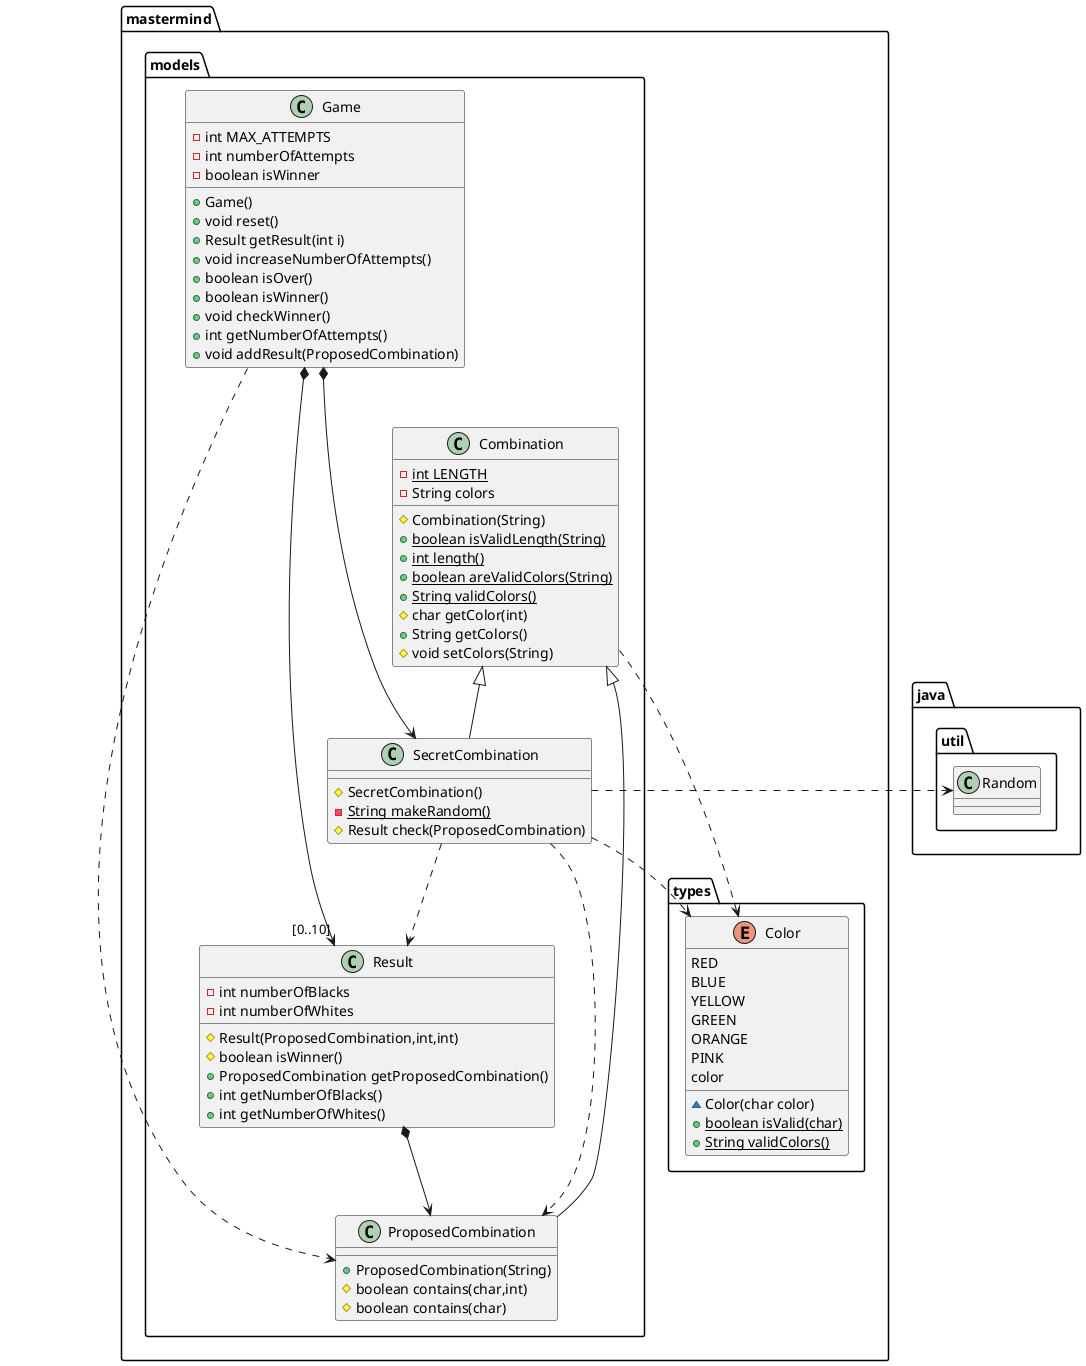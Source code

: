 @startuml
class mastermind.models.Game {
	-int MAX_ATTEMPTS
	-int numberOfAttempts
	-boolean isWinner
	+Game()
	+void reset()
	+Result getResult(int i)
	+void increaseNumberOfAttempts()
	+boolean isOver()
	+boolean isWinner()
	+void checkWinner()
	+int getNumberOfAttempts()
	+void addResult(ProposedCombination)
}

class mastermind.models.Combination {
	-{static}int LENGTH
	-String colors
	#Combination(String)
	+{static}boolean isValidLength(String)
	+{static}int length()
	+{static}boolean areValidColors(String)
	+{static}String validColors()
	#char getColor(int)
	+String getColors()
	#void setColors(String)
}

class mastermind.models.ProposedCombination {
	+ProposedCombination(String)
	#boolean contains(char,int)
	#boolean contains(char)
}

class mastermind.models.SecretCombination {
	#SecretCombination()
	-{static}String makeRandom()
	#Result check(ProposedCombination)
}

class mastermind.models.Result {
	-int numberOfBlacks
	-int numberOfWhites
	#Result(ProposedCombination,int,int)
	#boolean isWinner()
	+ProposedCombination getProposedCombination()
	+int getNumberOfBlacks()
	+int getNumberOfWhites()
}

enum mastermind.types.Color {
	RED
	BLUE
	YELLOW
	GREEN
	ORANGE
	PINK
	color
	~Color(char color)
	+{static}boolean isValid(char)
	+{static}String validColors()
}

mastermind.models.Combination <|-- mastermind.models.SecretCombination
mastermind.models.Combination <|-- mastermind.models.ProposedCombination
mastermind.models.Game *-down-> "[0..10]" mastermind.models.Result
mastermind.models.Game *-down-> mastermind.models.SecretCombination
mastermind.models.Game ..> mastermind.models.ProposedCombination
mastermind.models.Result *-down-> mastermind.models.ProposedCombination
mastermind.models.SecretCombination ..> mastermind.models.ProposedCombination
mastermind.models.Combination ..> mastermind.types.Color
mastermind.models.SecretCombination ..> mastermind.types.Color
mastermind.models.SecretCombination ..> mastermind.models.Result
mastermind.models.Game -down[hidden]-> mastermind.models.Combination
mastermind.models.SecretCombination .right.> java.util.Random
@enduml